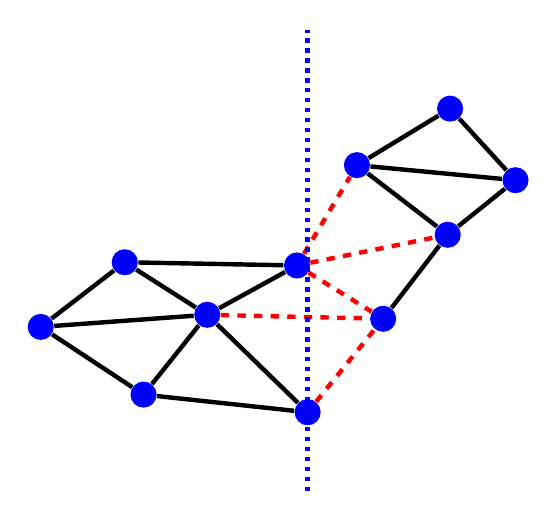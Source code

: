 \node (n1) at (1.108,0.168) [circle,fill=blue] {};
\node (n2) at (1.917,1.182) [circle,fill=blue] {};
\node (n3) at (-0.198,1.028) [circle,fill=blue] {};
\node (n4) at (0.869,1.849) [circle,fill=blue] {};
\node (n5) at (3.057,1.808) [circle,fill=blue] {};
\node (n6) at (3.192,-0.056) [circle,fill=blue] {};
\node (n7) at (4.151,1.131) [circle,fill=blue] {};
\node (n8) at (4.971,2.198) [circle,fill=blue] {};
\node (n9) at (3.818,3.082) [circle,fill=blue] {};
\node (n10) at (5.832,2.891) [circle,fill=blue] {};
\node (n11) at (5.001,3.8) [circle,fill=blue] {};
\draw[    ultra thick       ] (n1) -- (n2);
\draw[    ultra thick       ] (n1) -- (n3);
\draw[    ultra thick       ] (n1) -- (n6);
\draw[    ultra thick       ] (n2) -- (n3);
\draw[    ultra thick       ] (n2) -- (n4);
\draw[    ultra thick       ] (n2) -- (n5);
\draw[    ultra thick       ] (n2) -- (n6);
\draw[red,ultra thick,dashed] (n2) -- (n7);
\draw[    ultra thick       ] (n3) -- (n4);
\draw[    ultra thick       ] (n4) -- (n5);
\draw[red,ultra thick,dashed] (n5) -- (n7);
\draw[red,ultra thick,dashed] (n5) -- (n8);
\draw[red,ultra thick,dashed] (n5) -- (n9);
\draw[red,ultra thick,dashed] (n6) -- (n7);
\draw[    ultra thick       ] (n7) -- (n8);
\draw[    ultra thick       ] (n8) -- (n9);
\draw[    ultra thick       ] (n8) -- (n10);
\draw[    ultra thick       ] (n9) -- (n10);
\draw[    ultra thick       ] (n9) -- (n11);
\draw[    ultra thick       ] (n10) -- (n11);
\draw[blue,ultra thick,dotted] (3.192,-1.056) -- (3.192,4.8);
